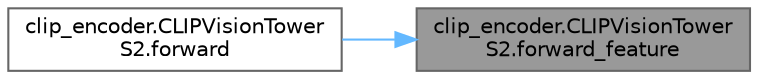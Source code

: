 digraph "clip_encoder.CLIPVisionTowerS2.forward_feature"
{
 // LATEX_PDF_SIZE
  bgcolor="transparent";
  edge [fontname=Helvetica,fontsize=10,labelfontname=Helvetica,labelfontsize=10];
  node [fontname=Helvetica,fontsize=10,shape=box,height=0.2,width=0.4];
  rankdir="RL";
  Node1 [id="Node000001",label="clip_encoder.CLIPVisionTower\lS2.forward_feature",height=0.2,width=0.4,color="gray40", fillcolor="grey60", style="filled", fontcolor="black",tooltip="멀티스케일 특징을 forward하는 메서드"];
  Node1 -> Node2 [id="edge2_Node000001_Node000002",dir="back",color="steelblue1",style="solid",tooltip=" "];
  Node2 [id="Node000002",label="clip_encoder.CLIPVisionTower\lS2.forward",height=0.2,width=0.4,color="grey40", fillcolor="white", style="filled",URL="$classclip__encoder_1_1_c_l_i_p_vision_tower_s2.html#aae0bd25ee16d25a6b88e3d2a179d39f9",tooltip="Vision Tower의 forward 메서드"];
}
